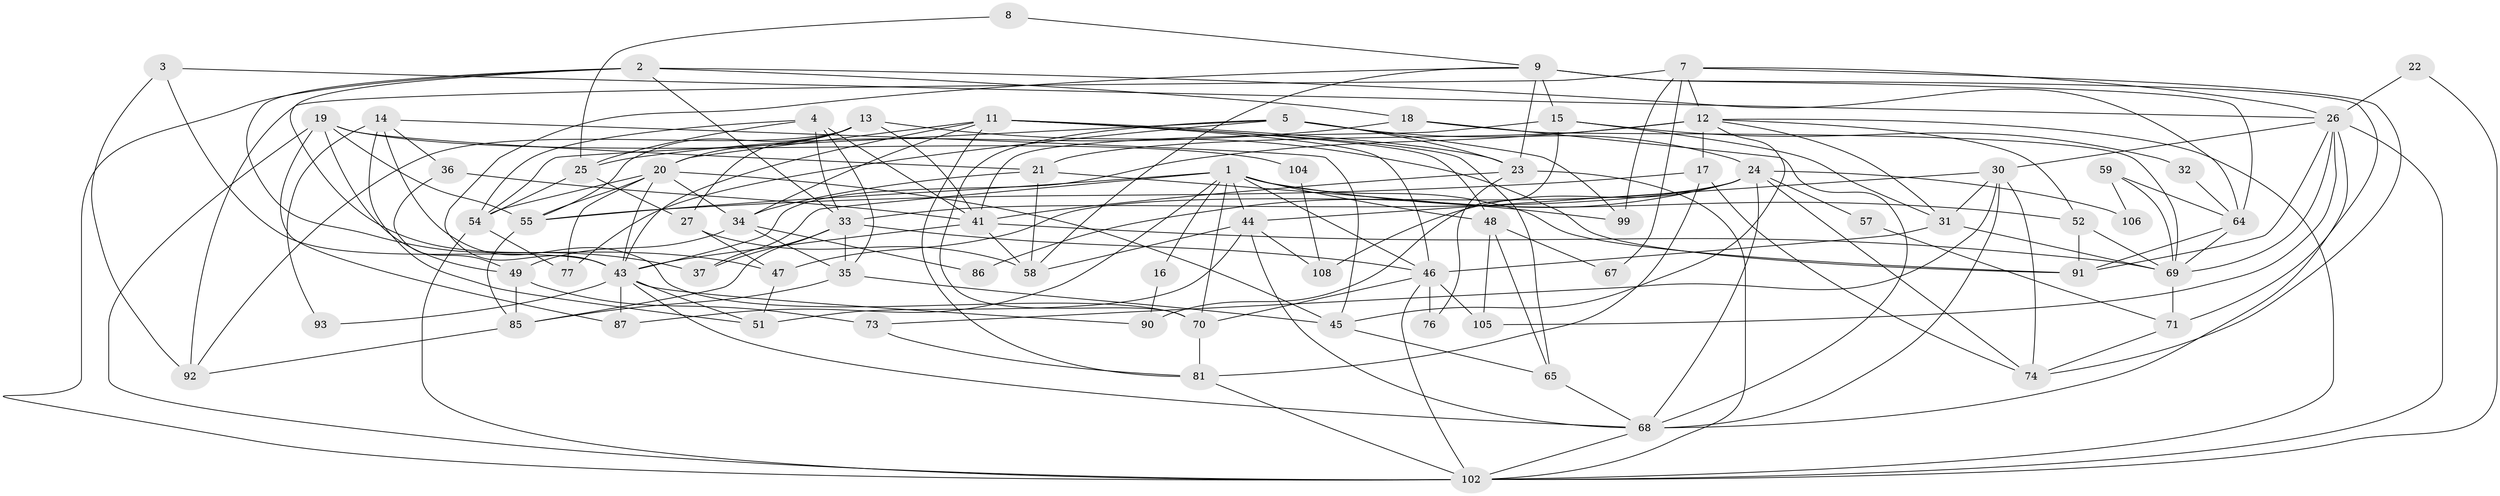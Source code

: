 // original degree distribution, {8: 0.02702702702702703, 2: 0.16216216216216217, 3: 0.24324324324324326, 5: 0.13513513513513514, 4: 0.2972972972972973, 6: 0.0990990990990991, 7: 0.02702702702702703, 9: 0.009009009009009009}
// Generated by graph-tools (version 1.1) at 2025/42/03/06/25 10:42:02]
// undirected, 73 vertices, 181 edges
graph export_dot {
graph [start="1"]
  node [color=gray90,style=filled];
  1 [super="+78"];
  2 [super="+6"];
  3;
  4;
  5 [super="+29"];
  7 [super="+10"];
  8;
  9 [super="+40"];
  11 [super="+97"];
  12 [super="+38"];
  13 [super="+79"];
  14;
  15 [super="+39"];
  16;
  17 [super="+66"];
  18 [super="+72"];
  19 [super="+109"];
  20 [super="+50"];
  21 [super="+83"];
  22;
  23 [super="+42"];
  24 [super="+28"];
  25 [super="+63"];
  26 [super="+84"];
  27;
  30 [super="+56"];
  31;
  32;
  33 [super="+110"];
  34;
  35 [super="+103"];
  36;
  37;
  41 [super="+101"];
  43 [super="+60"];
  44 [super="+62"];
  45 [super="+53"];
  46 [super="+107"];
  47 [super="+95"];
  48;
  49 [super="+61"];
  51;
  52 [super="+80"];
  54;
  55 [super="+88"];
  57;
  58 [super="+94"];
  59;
  64;
  65;
  67;
  68 [super="+82"];
  69 [super="+100"];
  70 [super="+75"];
  71;
  73;
  74 [super="+89"];
  76;
  77;
  81 [super="+96"];
  85 [super="+98"];
  86;
  87;
  90;
  91;
  92;
  93;
  99;
  102 [super="+111"];
  104;
  105;
  106;
  108;
  1 -- 91;
  1 -- 48;
  1 -- 52;
  1 -- 70;
  1 -- 87;
  1 -- 55;
  1 -- 16;
  1 -- 37;
  1 -- 46;
  1 -- 44;
  2 -- 102;
  2 -- 64;
  2 -- 33;
  2 -- 18;
  2 -- 37;
  2 -- 47;
  3 -- 92;
  3 -- 43;
  3 -- 26;
  4 -- 54;
  4 -- 41;
  4 -- 35;
  4 -- 25;
  4 -- 33;
  5 -- 77;
  5 -- 99;
  5 -- 24;
  5 -- 54;
  5 -- 23;
  5 -- 70;
  7 -- 99;
  7 -- 67;
  7 -- 26;
  7 -- 92;
  7 -- 12;
  7 -- 74;
  8 -- 25;
  8 -- 9;
  9 -- 71 [weight=2];
  9 -- 58;
  9 -- 64;
  9 -- 23;
  9 -- 43;
  9 -- 15;
  11 -- 20;
  11 -- 23;
  11 -- 34;
  11 -- 81;
  11 -- 48;
  11 -- 65;
  11 -- 46;
  11 -- 43;
  12 -- 17;
  12 -- 31;
  12 -- 21;
  12 -- 43 [weight=2];
  12 -- 102;
  12 -- 45;
  12 -- 52;
  13 -- 91;
  13 -- 55;
  13 -- 41;
  13 -- 27;
  13 -- 92;
  13 -- 20;
  14 -- 51;
  14 -- 36;
  14 -- 45;
  14 -- 93;
  14 -- 70;
  15 -- 41;
  15 -- 90;
  15 -- 32;
  15 -- 31;
  16 -- 90;
  17 -- 81;
  17 -- 55;
  17 -- 74;
  18 -- 68;
  18 -- 69;
  18 -- 25;
  19 -- 87;
  19 -- 55;
  19 -- 104;
  19 -- 49;
  19 -- 21;
  19 -- 102;
  20 -- 34;
  20 -- 43;
  20 -- 45;
  20 -- 77;
  20 -- 54;
  20 -- 55;
  21 -- 34;
  21 -- 58;
  21 -- 99;
  22 -- 102;
  22 -- 26;
  23 -- 41;
  23 -- 76;
  23 -- 102;
  24 -- 47;
  24 -- 57;
  24 -- 86;
  24 -- 106;
  24 -- 68;
  24 -- 74 [weight=2];
  24 -- 108;
  24 -- 33;
  25 -- 27;
  25 -- 54;
  26 -- 102;
  26 -- 68;
  26 -- 69;
  26 -- 105;
  26 -- 91;
  26 -- 30;
  27 -- 47;
  27 -- 58;
  30 -- 73;
  30 -- 68;
  30 -- 44;
  30 -- 31;
  30 -- 74;
  31 -- 46;
  31 -- 69;
  32 -- 64;
  33 -- 46;
  33 -- 85;
  33 -- 35;
  33 -- 37;
  34 -- 86;
  34 -- 49;
  34 -- 35;
  35 -- 85;
  35 -- 45;
  36 -- 49;
  36 -- 41;
  41 -- 69;
  41 -- 43;
  41 -- 58;
  43 -- 51;
  43 -- 87;
  43 -- 68;
  43 -- 90;
  43 -- 93;
  44 -- 51;
  44 -- 68;
  44 -- 108;
  44 -- 58;
  45 -- 65;
  46 -- 70;
  46 -- 102;
  46 -- 105;
  46 -- 76;
  47 -- 51;
  48 -- 65;
  48 -- 67;
  48 -- 105;
  49 -- 85;
  49 -- 73;
  52 -- 69;
  52 -- 91;
  54 -- 77;
  54 -- 102;
  55 -- 85;
  57 -- 71;
  59 -- 64;
  59 -- 106;
  59 -- 69;
  64 -- 69;
  64 -- 91;
  65 -- 68;
  68 -- 102;
  69 -- 71;
  70 -- 81;
  71 -- 74;
  73 -- 81;
  81 -- 102;
  85 -- 92;
  104 -- 108;
}
